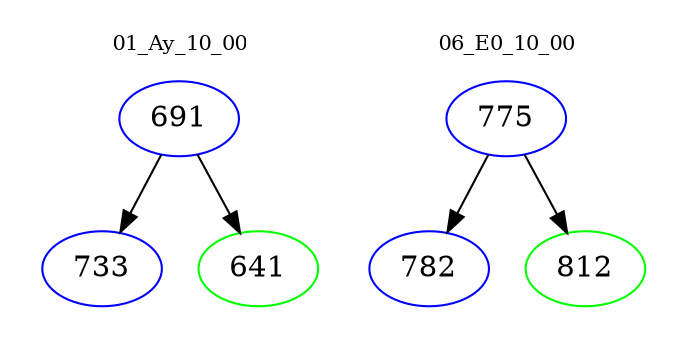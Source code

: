digraph{
subgraph cluster_0 {
color = white
label = "01_Ay_10_00";
fontsize=10;
T0_691 [label="691", color="blue"]
T0_691 -> T0_733 [color="black"]
T0_733 [label="733", color="blue"]
T0_691 -> T0_641 [color="black"]
T0_641 [label="641", color="green"]
}
subgraph cluster_1 {
color = white
label = "06_E0_10_00";
fontsize=10;
T1_775 [label="775", color="blue"]
T1_775 -> T1_782 [color="black"]
T1_782 [label="782", color="blue"]
T1_775 -> T1_812 [color="black"]
T1_812 [label="812", color="green"]
}
}
